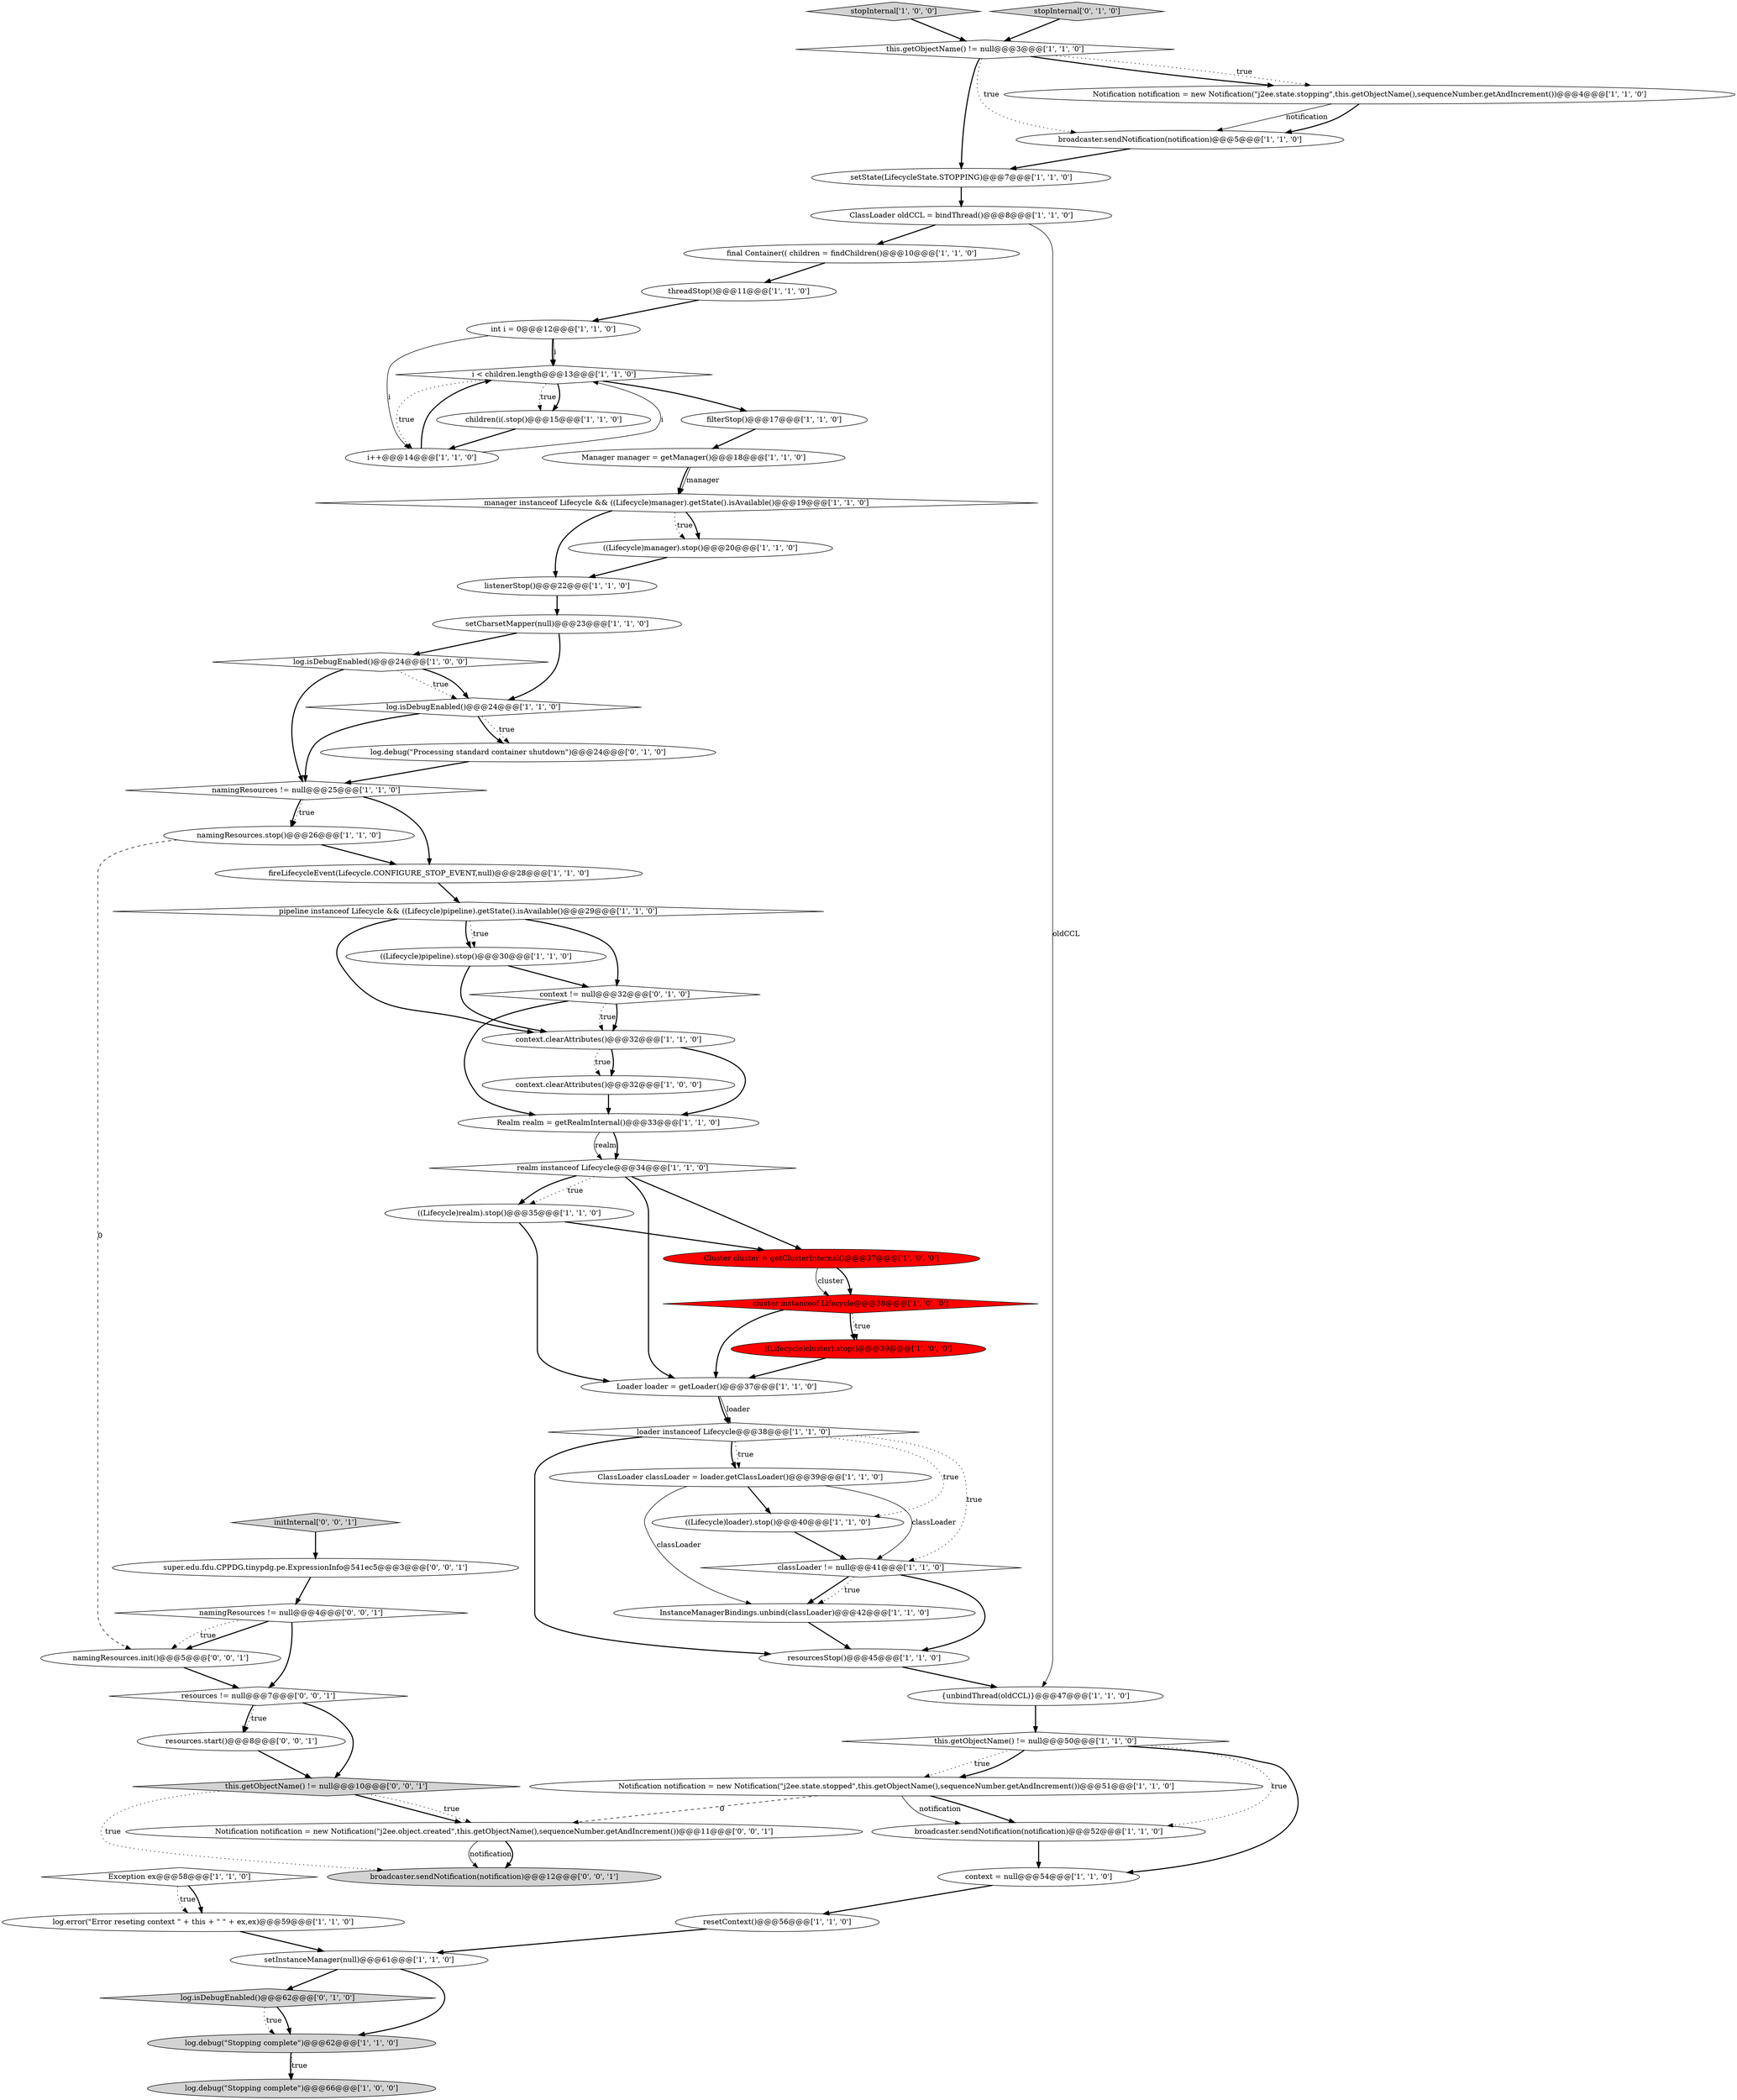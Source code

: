 digraph {
14 [style = filled, label = "((Lifecycle)realm).stop()@@@35@@@['1', '1', '0']", fillcolor = white, shape = ellipse image = "AAA0AAABBB1BBB"];
22 [style = filled, label = "broadcaster.sendNotification(notification)@@@52@@@['1', '1', '0']", fillcolor = white, shape = ellipse image = "AAA0AAABBB1BBB"];
34 [style = filled, label = "ClassLoader classLoader = loader.getClassLoader()@@@39@@@['1', '1', '0']", fillcolor = white, shape = ellipse image = "AAA0AAABBB1BBB"];
6 [style = filled, label = "log.debug(\"Stopping complete\")@@@66@@@['1', '0', '0']", fillcolor = lightgray, shape = ellipse image = "AAA0AAABBB1BBB"];
55 [style = filled, label = "Notification notification = new Notification(\"j2ee.object.created\",this.getObjectName(),sequenceNumber.getAndIncrement())@@@11@@@['0', '0', '1']", fillcolor = white, shape = ellipse image = "AAA0AAABBB3BBB"];
13 [style = filled, label = "setState(LifecycleState.STOPPING)@@@7@@@['1', '1', '0']", fillcolor = white, shape = ellipse image = "AAA0AAABBB1BBB"];
31 [style = filled, label = "((Lifecycle)cluster).stop()@@@39@@@['1', '0', '0']", fillcolor = red, shape = ellipse image = "AAA1AAABBB1BBB"];
18 [style = filled, label = "{unbindThread(oldCCL)}@@@47@@@['1', '1', '0']", fillcolor = white, shape = ellipse image = "AAA0AAABBB1BBB"];
44 [style = filled, label = "fireLifecycleEvent(Lifecycle.CONFIGURE_STOP_EVENT,null)@@@28@@@['1', '1', '0']", fillcolor = white, shape = ellipse image = "AAA0AAABBB1BBB"];
40 [style = filled, label = "log.isDebugEnabled()@@@24@@@['1', '1', '0']", fillcolor = white, shape = diamond image = "AAA0AAABBB1BBB"];
45 [style = filled, label = "pipeline instanceof Lifecycle && ((Lifecycle)pipeline).getState().isAvailable()@@@29@@@['1', '1', '0']", fillcolor = white, shape = diamond image = "AAA0AAABBB1BBB"];
2 [style = filled, label = "filterStop()@@@17@@@['1', '1', '0']", fillcolor = white, shape = ellipse image = "AAA0AAABBB1BBB"];
12 [style = filled, label = "this.getObjectName() != null@@@3@@@['1', '1', '0']", fillcolor = white, shape = diamond image = "AAA0AAABBB1BBB"];
21 [style = filled, label = "namingResources != null@@@25@@@['1', '1', '0']", fillcolor = white, shape = diamond image = "AAA0AAABBB1BBB"];
53 [style = filled, label = "log.isDebugEnabled()@@@62@@@['0', '1', '0']", fillcolor = lightgray, shape = diamond image = "AAA0AAABBB2BBB"];
43 [style = filled, label = "stopInternal['1', '0', '0']", fillcolor = lightgray, shape = diamond image = "AAA0AAABBB1BBB"];
48 [style = filled, label = "log.error(\"Error reseting context \" + this + \" \" + ex,ex)@@@59@@@['1', '1', '0']", fillcolor = white, shape = ellipse image = "AAA0AAABBB1BBB"];
50 [style = filled, label = "((Lifecycle)manager).stop()@@@20@@@['1', '1', '0']", fillcolor = white, shape = ellipse image = "AAA0AAABBB1BBB"];
36 [style = filled, label = "context.clearAttributes()@@@32@@@['1', '1', '0']", fillcolor = white, shape = ellipse image = "AAA0AAABBB1BBB"];
54 [style = filled, label = "stopInternal['0', '1', '0']", fillcolor = lightgray, shape = diamond image = "AAA0AAABBB2BBB"];
9 [style = filled, label = "realm instanceof Lifecycle@@@34@@@['1', '1', '0']", fillcolor = white, shape = diamond image = "AAA0AAABBB1BBB"];
42 [style = filled, label = "Notification notification = new Notification(\"j2ee.state.stopping\",this.getObjectName(),sequenceNumber.getAndIncrement())@@@4@@@['1', '1', '0']", fillcolor = white, shape = ellipse image = "AAA0AAABBB1BBB"];
7 [style = filled, label = "Notification notification = new Notification(\"j2ee.state.stopped\",this.getObjectName(),sequenceNumber.getAndIncrement())@@@51@@@['1', '1', '0']", fillcolor = white, shape = ellipse image = "AAA0AAABBB1BBB"];
30 [style = filled, label = "loader instanceof Lifecycle@@@38@@@['1', '1', '0']", fillcolor = white, shape = diamond image = "AAA0AAABBB1BBB"];
56 [style = filled, label = "broadcaster.sendNotification(notification)@@@12@@@['0', '0', '1']", fillcolor = lightgray, shape = ellipse image = "AAA0AAABBB3BBB"];
57 [style = filled, label = "namingResources.init()@@@5@@@['0', '0', '1']", fillcolor = white, shape = ellipse image = "AAA0AAABBB3BBB"];
38 [style = filled, label = "log.isDebugEnabled()@@@24@@@['1', '0', '0']", fillcolor = white, shape = diamond image = "AAA0AAABBB1BBB"];
62 [style = filled, label = "initInternal['0', '0', '1']", fillcolor = lightgray, shape = diamond image = "AAA0AAABBB3BBB"];
3 [style = filled, label = "final Container(( children = findChildren()@@@10@@@['1', '1', '0']", fillcolor = white, shape = ellipse image = "AAA0AAABBB1BBB"];
47 [style = filled, label = "threadStop()@@@11@@@['1', '1', '0']", fillcolor = white, shape = ellipse image = "AAA0AAABBB1BBB"];
46 [style = filled, label = "setInstanceManager(null)@@@61@@@['1', '1', '0']", fillcolor = white, shape = ellipse image = "AAA0AAABBB1BBB"];
33 [style = filled, label = "context.clearAttributes()@@@32@@@['1', '0', '0']", fillcolor = white, shape = ellipse image = "AAA0AAABBB1BBB"];
49 [style = filled, label = "Realm realm = getRealmInternal()@@@33@@@['1', '1', '0']", fillcolor = white, shape = ellipse image = "AAA0AAABBB1BBB"];
15 [style = filled, label = "children(i(.stop()@@@15@@@['1', '1', '0']", fillcolor = white, shape = ellipse image = "AAA0AAABBB1BBB"];
11 [style = filled, label = "InstanceManagerBindings.unbind(classLoader)@@@42@@@['1', '1', '0']", fillcolor = white, shape = ellipse image = "AAA0AAABBB1BBB"];
51 [style = filled, label = "log.debug(\"Processing standard container shutdown\")@@@24@@@['0', '1', '0']", fillcolor = white, shape = ellipse image = "AAA0AAABBB2BBB"];
26 [style = filled, label = "((Lifecycle)loader).stop()@@@40@@@['1', '1', '0']", fillcolor = white, shape = ellipse image = "AAA0AAABBB1BBB"];
25 [style = filled, label = "cluster instanceof Lifecycle@@@38@@@['1', '0', '0']", fillcolor = red, shape = diamond image = "AAA1AAABBB1BBB"];
37 [style = filled, label = "resetContext()@@@56@@@['1', '1', '0']", fillcolor = white, shape = ellipse image = "AAA0AAABBB1BBB"];
59 [style = filled, label = "namingResources != null@@@4@@@['0', '0', '1']", fillcolor = white, shape = diamond image = "AAA0AAABBB3BBB"];
52 [style = filled, label = "context != null@@@32@@@['0', '1', '0']", fillcolor = white, shape = diamond image = "AAA0AAABBB2BBB"];
32 [style = filled, label = "manager instanceof Lifecycle && ((Lifecycle)manager).getState().isAvailable()@@@19@@@['1', '1', '0']", fillcolor = white, shape = diamond image = "AAA0AAABBB1BBB"];
19 [style = filled, label = "classLoader != null@@@41@@@['1', '1', '0']", fillcolor = white, shape = diamond image = "AAA0AAABBB1BBB"];
8 [style = filled, label = "i < children.length@@@13@@@['1', '1', '0']", fillcolor = white, shape = diamond image = "AAA0AAABBB1BBB"];
23 [style = filled, label = "log.debug(\"Stopping complete\")@@@62@@@['1', '1', '0']", fillcolor = lightgray, shape = ellipse image = "AAA0AAABBB1BBB"];
61 [style = filled, label = "this.getObjectName() != null@@@10@@@['0', '0', '1']", fillcolor = lightgray, shape = diamond image = "AAA0AAABBB3BBB"];
5 [style = filled, label = "setCharsetMapper(null)@@@23@@@['1', '1', '0']", fillcolor = white, shape = ellipse image = "AAA0AAABBB1BBB"];
35 [style = filled, label = "int i = 0@@@12@@@['1', '1', '0']", fillcolor = white, shape = ellipse image = "AAA0AAABBB1BBB"];
20 [style = filled, label = "context = null@@@54@@@['1', '1', '0']", fillcolor = white, shape = ellipse image = "AAA0AAABBB1BBB"];
1 [style = filled, label = "listenerStop()@@@22@@@['1', '1', '0']", fillcolor = white, shape = ellipse image = "AAA0AAABBB1BBB"];
24 [style = filled, label = "ClassLoader oldCCL = bindThread()@@@8@@@['1', '1', '0']", fillcolor = white, shape = ellipse image = "AAA0AAABBB1BBB"];
28 [style = filled, label = "this.getObjectName() != null@@@50@@@['1', '1', '0']", fillcolor = white, shape = diamond image = "AAA0AAABBB1BBB"];
17 [style = filled, label = "Exception ex@@@58@@@['1', '1', '0']", fillcolor = white, shape = diamond image = "AAA0AAABBB1BBB"];
58 [style = filled, label = "resources.start()@@@8@@@['0', '0', '1']", fillcolor = white, shape = ellipse image = "AAA0AAABBB3BBB"];
63 [style = filled, label = "resources != null@@@7@@@['0', '0', '1']", fillcolor = white, shape = diamond image = "AAA0AAABBB3BBB"];
41 [style = filled, label = "Loader loader = getLoader()@@@37@@@['1', '1', '0']", fillcolor = white, shape = ellipse image = "AAA0AAABBB1BBB"];
10 [style = filled, label = "Cluster cluster = getClusterInternal()@@@37@@@['1', '0', '0']", fillcolor = red, shape = ellipse image = "AAA1AAABBB1BBB"];
16 [style = filled, label = "((Lifecycle)pipeline).stop()@@@30@@@['1', '1', '0']", fillcolor = white, shape = ellipse image = "AAA0AAABBB1BBB"];
4 [style = filled, label = "i++@@@14@@@['1', '1', '0']", fillcolor = white, shape = ellipse image = "AAA0AAABBB1BBB"];
60 [style = filled, label = "super.edu.fdu.CPPDG.tinypdg.pe.ExpressionInfo@541ec5@@@3@@@['0', '0', '1']", fillcolor = white, shape = ellipse image = "AAA0AAABBB3BBB"];
0 [style = filled, label = "resourcesStop()@@@45@@@['1', '1', '0']", fillcolor = white, shape = ellipse image = "AAA0AAABBB1BBB"];
29 [style = filled, label = "namingResources.stop()@@@26@@@['1', '1', '0']", fillcolor = white, shape = ellipse image = "AAA0AAABBB1BBB"];
27 [style = filled, label = "broadcaster.sendNotification(notification)@@@5@@@['1', '1', '0']", fillcolor = white, shape = ellipse image = "AAA0AAABBB1BBB"];
39 [style = filled, label = "Manager manager = getManager()@@@18@@@['1', '1', '0']", fillcolor = white, shape = ellipse image = "AAA0AAABBB1BBB"];
1->5 [style = bold, label=""];
27->13 [style = bold, label=""];
16->52 [style = bold, label=""];
28->20 [style = bold, label=""];
40->51 [style = dotted, label="true"];
52->36 [style = dotted, label="true"];
59->57 [style = bold, label=""];
12->42 [style = dotted, label="true"];
19->11 [style = bold, label=""];
12->42 [style = bold, label=""];
9->10 [style = bold, label=""];
36->33 [style = bold, label=""];
5->38 [style = bold, label=""];
8->4 [style = dotted, label="true"];
32->50 [style = dotted, label="true"];
25->31 [style = bold, label=""];
57->63 [style = bold, label=""];
42->27 [style = solid, label="notification"];
34->26 [style = bold, label=""];
19->11 [style = dotted, label="true"];
28->7 [style = dotted, label="true"];
35->8 [style = bold, label=""];
9->14 [style = bold, label=""];
20->37 [style = bold, label=""];
24->18 [style = solid, label="oldCCL"];
29->44 [style = bold, label=""];
4->8 [style = bold, label=""];
38->40 [style = dotted, label="true"];
21->44 [style = bold, label=""];
34->19 [style = solid, label="classLoader"];
40->51 [style = bold, label=""];
21->29 [style = dotted, label="true"];
54->12 [style = bold, label=""];
51->21 [style = bold, label=""];
62->60 [style = bold, label=""];
30->19 [style = dotted, label="true"];
14->10 [style = bold, label=""];
7->55 [style = dashed, label="0"];
30->34 [style = bold, label=""];
18->28 [style = bold, label=""];
4->8 [style = solid, label="i"];
2->39 [style = bold, label=""];
39->32 [style = solid, label="manager"];
12->27 [style = dotted, label="true"];
61->55 [style = bold, label=""];
41->30 [style = bold, label=""];
21->29 [style = bold, label=""];
37->46 [style = bold, label=""];
22->20 [style = bold, label=""];
43->12 [style = bold, label=""];
10->25 [style = bold, label=""];
49->9 [style = solid, label="realm"];
36->49 [style = bold, label=""];
59->63 [style = bold, label=""];
31->41 [style = bold, label=""];
52->36 [style = bold, label=""];
35->8 [style = solid, label="i"];
44->45 [style = bold, label=""];
45->52 [style = bold, label=""];
24->3 [style = bold, label=""];
40->21 [style = bold, label=""];
32->50 [style = bold, label=""];
16->36 [style = bold, label=""];
58->61 [style = bold, label=""];
13->24 [style = bold, label=""];
8->15 [style = bold, label=""];
25->31 [style = dotted, label="true"];
25->41 [style = bold, label=""];
61->56 [style = dotted, label="true"];
45->36 [style = bold, label=""];
55->56 [style = solid, label="notification"];
8->15 [style = dotted, label="true"];
3->47 [style = bold, label=""];
45->16 [style = bold, label=""];
26->19 [style = bold, label=""];
30->34 [style = dotted, label="true"];
19->0 [style = bold, label=""];
48->46 [style = bold, label=""];
12->13 [style = bold, label=""];
7->22 [style = bold, label=""];
8->2 [style = bold, label=""];
61->55 [style = dotted, label="true"];
23->6 [style = bold, label=""];
39->32 [style = bold, label=""];
32->1 [style = bold, label=""];
28->22 [style = dotted, label="true"];
42->27 [style = bold, label=""];
0->18 [style = bold, label=""];
53->23 [style = bold, label=""];
30->0 [style = bold, label=""];
63->61 [style = bold, label=""];
33->49 [style = bold, label=""];
5->40 [style = bold, label=""];
38->40 [style = bold, label=""];
46->23 [style = bold, label=""];
14->41 [style = bold, label=""];
53->23 [style = dotted, label="true"];
36->33 [style = dotted, label="true"];
29->57 [style = dashed, label="0"];
63->58 [style = dotted, label="true"];
52->49 [style = bold, label=""];
23->6 [style = dotted, label="true"];
46->53 [style = bold, label=""];
17->48 [style = dotted, label="true"];
28->7 [style = bold, label=""];
30->26 [style = dotted, label="true"];
60->59 [style = bold, label=""];
47->35 [style = bold, label=""];
9->14 [style = dotted, label="true"];
55->56 [style = bold, label=""];
63->58 [style = bold, label=""];
9->41 [style = bold, label=""];
11->0 [style = bold, label=""];
10->25 [style = solid, label="cluster"];
50->1 [style = bold, label=""];
35->4 [style = solid, label="i"];
45->16 [style = dotted, label="true"];
15->4 [style = bold, label=""];
17->48 [style = bold, label=""];
59->57 [style = dotted, label="true"];
38->21 [style = bold, label=""];
41->30 [style = solid, label="loader"];
7->22 [style = solid, label="notification"];
49->9 [style = bold, label=""];
34->11 [style = solid, label="classLoader"];
}
